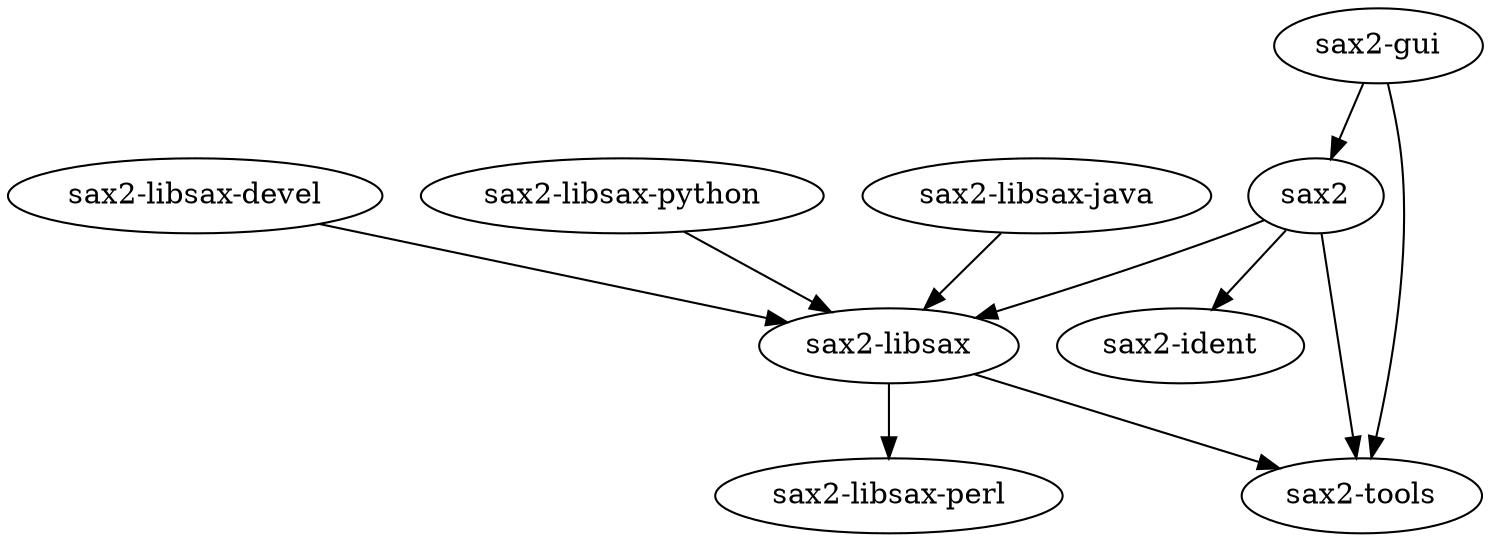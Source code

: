 digraph SaX2 {
"sax2" -> "sax2-ident";
"sax2" -> "sax2-tools";
"sax2" -> "sax2-libsax";
"sax2-gui" -> "sax2-tools";
"sax2-gui" -> "sax2";
"sax2-libsax" -> "sax2-tools";
"sax2-libsax" -> "sax2-libsax-perl";
"sax2-libsax-devel" -> "sax2-libsax";
"sax2-libsax-perl";
"sax2-libsax-python" -> "sax2-libsax";
"sax2-libsax-java" -> "sax2-libsax";
}
